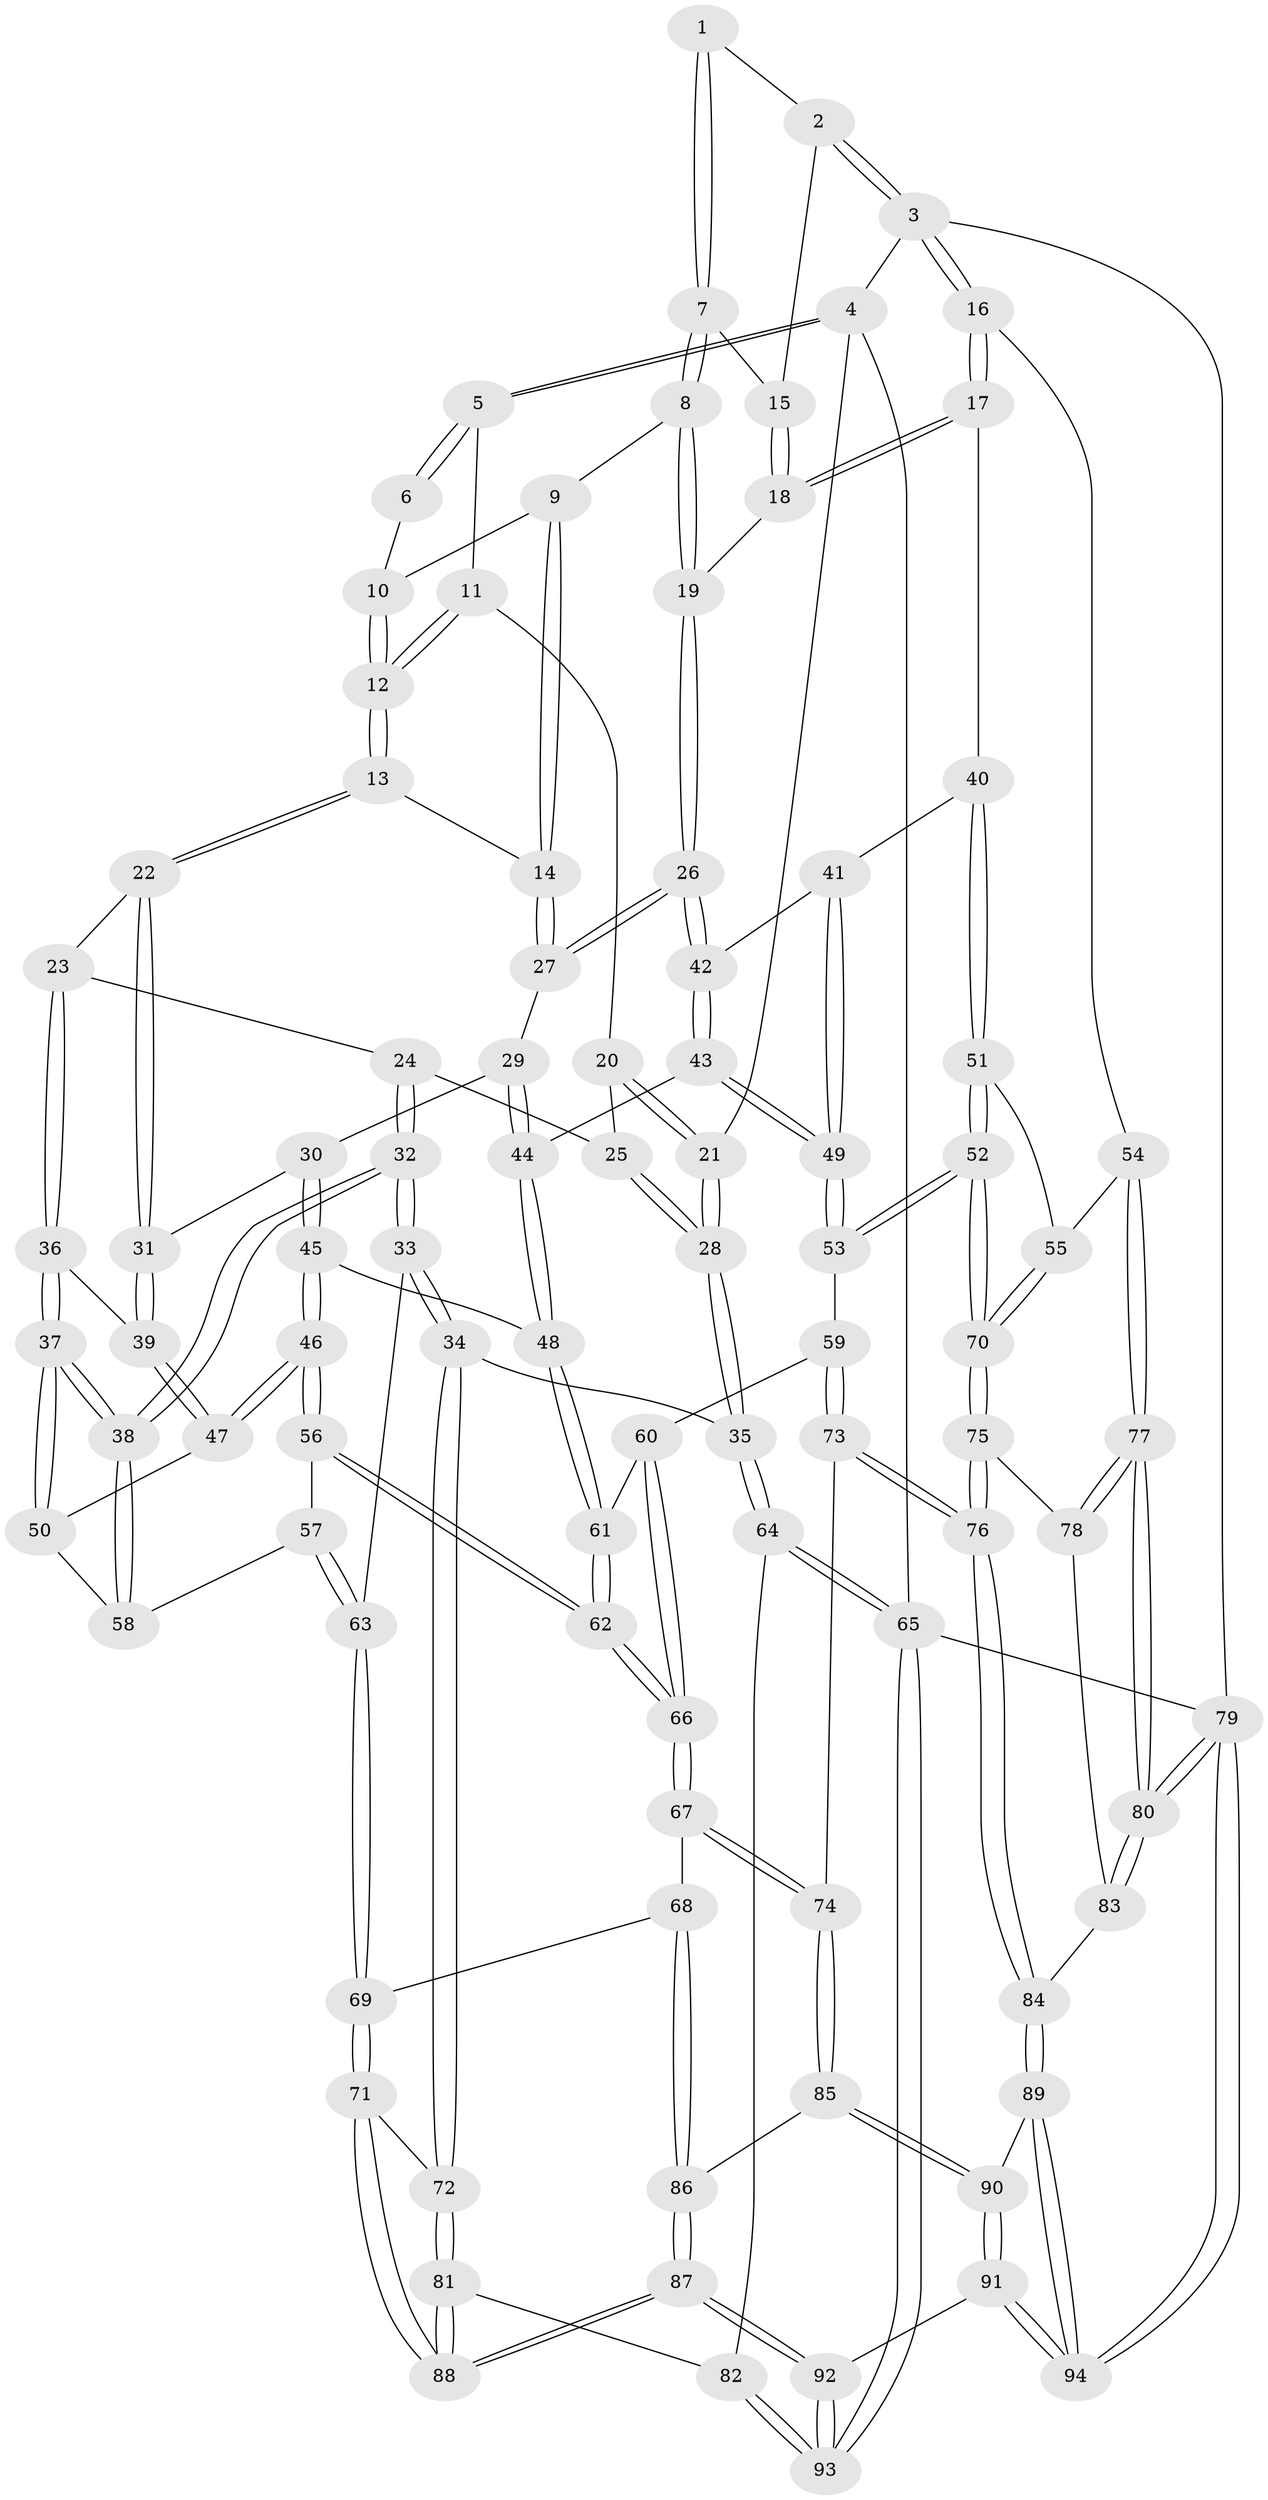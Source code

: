 // coarse degree distribution, {4: 0.3783783783783784, 11: 0.02702702702702703, 5: 0.21621621621621623, 3: 0.21621621621621623, 6: 0.08108108108108109, 7: 0.02702702702702703, 9: 0.05405405405405406}
// Generated by graph-tools (version 1.1) at 2025/21/03/04/25 18:21:16]
// undirected, 94 vertices, 232 edges
graph export_dot {
graph [start="1"]
  node [color=gray90,style=filled];
  1 [pos="+0.7981411777747194+0"];
  2 [pos="+1+0"];
  3 [pos="+1+0"];
  4 [pos="+0+0"];
  5 [pos="+0.05299387380152397+0"];
  6 [pos="+0.544401399588767+0"];
  7 [pos="+0.7444172484979458+0.10045270414110914"];
  8 [pos="+0.720138586809147+0.13950094906025692"];
  9 [pos="+0.5322081006341639+0"];
  10 [pos="+0.532287967699212+0"];
  11 [pos="+0.22170455547063692+0.047892583733537795"];
  12 [pos="+0.27002744155534+0.10776990190982355"];
  13 [pos="+0.28156700003691637+0.12538700605632086"];
  14 [pos="+0.48857061540821817+0.13147132776962295"];
  15 [pos="+0.8790852913667353+0.09380518471740762"];
  16 [pos="+1+0.2105377233977104"];
  17 [pos="+1+0.22555809696128204"];
  18 [pos="+0.9289094785282372+0.179744228968695"];
  19 [pos="+0.7004225009510747+0.20684913653538398"];
  20 [pos="+0.09226907786614483+0.18824598145812815"];
  21 [pos="+0+0"];
  22 [pos="+0.26960026817951505+0.20902325203736927"];
  23 [pos="+0.22480679868038594+0.24028261015468155"];
  24 [pos="+0.14157702640508074+0.26456212957037606"];
  25 [pos="+0.09758026587046616+0.2223162284557712"];
  26 [pos="+0.672795329284916+0.248452347687439"];
  27 [pos="+0.5318081059105481+0.19020363832622592"];
  28 [pos="+0+0.35600446375781436"];
  29 [pos="+0.4287764248446537+0.30559431094309636"];
  30 [pos="+0.40734715434035584+0.31325670124721244"];
  31 [pos="+0.3247657106123984+0.2948182350277182"];
  32 [pos="+0.037211034482837815+0.46880862918356103"];
  33 [pos="+0.031636170831694975+0.47270154113484447"];
  34 [pos="+0.004841981909998515+0.48214791043198046"];
  35 [pos="+0+0.46251925811654176"];
  36 [pos="+0.19639718538124293+0.39400836934813993"];
  37 [pos="+0.10659786338453026+0.445158112608891"];
  38 [pos="+0.09508497535697771+0.45011007493934174"];
  39 [pos="+0.2894694693778665+0.3848000244421261"];
  40 [pos="+0.8266448246023933+0.361130759396517"];
  41 [pos="+0.7277268836926792+0.2952546809489381"];
  42 [pos="+0.6737605532965276+0.2520718467071371"];
  43 [pos="+0.6019814084717771+0.38337725926828703"];
  44 [pos="+0.539425320956843+0.4214351904894397"];
  45 [pos="+0.40521570289667574+0.4237309577515813"];
  46 [pos="+0.3639040426024672+0.4673710309417377"];
  47 [pos="+0.3136877862633268+0.42780536307427613"];
  48 [pos="+0.5372671784702389+0.42448370115974204"];
  49 [pos="+0.6989801722021364+0.5413272928268698"];
  50 [pos="+0.2674787113868671+0.4635050121632604"];
  51 [pos="+0.8512057377414655+0.44492215987676836"];
  52 [pos="+0.7509673488777091+0.574427327684751"];
  53 [pos="+0.713997586153295+0.5739033936410877"];
  54 [pos="+1+0.5085791178227608"];
  55 [pos="+1+0.5031820814488285"];
  56 [pos="+0.3694908124114415+0.5117608925275341"];
  57 [pos="+0.27215609319545614+0.524202055195427"];
  58 [pos="+0.25942431320921006+0.49566934869339874"];
  59 [pos="+0.6930592514755296+0.5850303186519097"];
  60 [pos="+0.6324403119372508+0.569838016889343"];
  61 [pos="+0.527311195347068+0.47803510350240735"];
  62 [pos="+0.42246235202091925+0.6007615777016173"];
  63 [pos="+0.23128001316374883+0.5627958751650849"];
  64 [pos="+0+0.8997154415403537"];
  65 [pos="+0+1"];
  66 [pos="+0.4230889991600398+0.6260110074864891"];
  67 [pos="+0.41785774236712603+0.648763631277701"];
  68 [pos="+0.3155081950337273+0.6945421193260813"];
  69 [pos="+0.2966587897436656+0.6988387975920745"];
  70 [pos="+0.8335959624090965+0.6727544919067086"];
  71 [pos="+0.28877189377325035+0.7045029381884995"];
  72 [pos="+0.1525922802590734+0.736982078145694"];
  73 [pos="+0.5906089309475481+0.7628474560631624"];
  74 [pos="+0.538675290356464+0.7652282803217421"];
  75 [pos="+0.8420305128410231+0.6966925622024883"];
  76 [pos="+0.656209598649978+0.8086708224663888"];
  77 [pos="+1+0.7397251618123065"];
  78 [pos="+0.8426729573699719+0.6973449749281561"];
  79 [pos="+1+1"];
  80 [pos="+1+1"];
  81 [pos="+0.11905382937021383+0.7958836335666184"];
  82 [pos="+0.04442129835465976+0.8458125997728941"];
  83 [pos="+0.8578121768069921+0.8663657511013687"];
  84 [pos="+0.7113047508145359+0.9090924841808007"];
  85 [pos="+0.531920965857458+0.7779417579852704"];
  86 [pos="+0.40089154040024966+0.8683737692011534"];
  87 [pos="+0.32143070997231354+1"];
  88 [pos="+0.3105985022187667+0.98008479818366"];
  89 [pos="+0.6945320978681258+0.9696434372772257"];
  90 [pos="+0.5222364628257371+0.9042974767494989"];
  91 [pos="+0.38136894657970655+1"];
  92 [pos="+0.3392947513230018+1"];
  93 [pos="+0.2729520101391109+1"];
  94 [pos="+0.6725204761250484+1"];
  1 -- 2;
  1 -- 7;
  1 -- 7;
  2 -- 3;
  2 -- 3;
  2 -- 15;
  3 -- 4;
  3 -- 16;
  3 -- 16;
  3 -- 79;
  4 -- 5;
  4 -- 5;
  4 -- 21;
  4 -- 65;
  5 -- 6;
  5 -- 6;
  5 -- 11;
  6 -- 10;
  7 -- 8;
  7 -- 8;
  7 -- 15;
  8 -- 9;
  8 -- 19;
  8 -- 19;
  9 -- 10;
  9 -- 14;
  9 -- 14;
  10 -- 12;
  10 -- 12;
  11 -- 12;
  11 -- 12;
  11 -- 20;
  12 -- 13;
  12 -- 13;
  13 -- 14;
  13 -- 22;
  13 -- 22;
  14 -- 27;
  14 -- 27;
  15 -- 18;
  15 -- 18;
  16 -- 17;
  16 -- 17;
  16 -- 54;
  17 -- 18;
  17 -- 18;
  17 -- 40;
  18 -- 19;
  19 -- 26;
  19 -- 26;
  20 -- 21;
  20 -- 21;
  20 -- 25;
  21 -- 28;
  21 -- 28;
  22 -- 23;
  22 -- 31;
  22 -- 31;
  23 -- 24;
  23 -- 36;
  23 -- 36;
  24 -- 25;
  24 -- 32;
  24 -- 32;
  25 -- 28;
  25 -- 28;
  26 -- 27;
  26 -- 27;
  26 -- 42;
  26 -- 42;
  27 -- 29;
  28 -- 35;
  28 -- 35;
  29 -- 30;
  29 -- 44;
  29 -- 44;
  30 -- 31;
  30 -- 45;
  30 -- 45;
  31 -- 39;
  31 -- 39;
  32 -- 33;
  32 -- 33;
  32 -- 38;
  32 -- 38;
  33 -- 34;
  33 -- 34;
  33 -- 63;
  34 -- 35;
  34 -- 72;
  34 -- 72;
  35 -- 64;
  35 -- 64;
  36 -- 37;
  36 -- 37;
  36 -- 39;
  37 -- 38;
  37 -- 38;
  37 -- 50;
  37 -- 50;
  38 -- 58;
  38 -- 58;
  39 -- 47;
  39 -- 47;
  40 -- 41;
  40 -- 51;
  40 -- 51;
  41 -- 42;
  41 -- 49;
  41 -- 49;
  42 -- 43;
  42 -- 43;
  43 -- 44;
  43 -- 49;
  43 -- 49;
  44 -- 48;
  44 -- 48;
  45 -- 46;
  45 -- 46;
  45 -- 48;
  46 -- 47;
  46 -- 47;
  46 -- 56;
  46 -- 56;
  47 -- 50;
  48 -- 61;
  48 -- 61;
  49 -- 53;
  49 -- 53;
  50 -- 58;
  51 -- 52;
  51 -- 52;
  51 -- 55;
  52 -- 53;
  52 -- 53;
  52 -- 70;
  52 -- 70;
  53 -- 59;
  54 -- 55;
  54 -- 77;
  54 -- 77;
  55 -- 70;
  55 -- 70;
  56 -- 57;
  56 -- 62;
  56 -- 62;
  57 -- 58;
  57 -- 63;
  57 -- 63;
  59 -- 60;
  59 -- 73;
  59 -- 73;
  60 -- 61;
  60 -- 66;
  60 -- 66;
  61 -- 62;
  61 -- 62;
  62 -- 66;
  62 -- 66;
  63 -- 69;
  63 -- 69;
  64 -- 65;
  64 -- 65;
  64 -- 82;
  65 -- 93;
  65 -- 93;
  65 -- 79;
  66 -- 67;
  66 -- 67;
  67 -- 68;
  67 -- 74;
  67 -- 74;
  68 -- 69;
  68 -- 86;
  68 -- 86;
  69 -- 71;
  69 -- 71;
  70 -- 75;
  70 -- 75;
  71 -- 72;
  71 -- 88;
  71 -- 88;
  72 -- 81;
  72 -- 81;
  73 -- 74;
  73 -- 76;
  73 -- 76;
  74 -- 85;
  74 -- 85;
  75 -- 76;
  75 -- 76;
  75 -- 78;
  76 -- 84;
  76 -- 84;
  77 -- 78;
  77 -- 78;
  77 -- 80;
  77 -- 80;
  78 -- 83;
  79 -- 80;
  79 -- 80;
  79 -- 94;
  79 -- 94;
  80 -- 83;
  80 -- 83;
  81 -- 82;
  81 -- 88;
  81 -- 88;
  82 -- 93;
  82 -- 93;
  83 -- 84;
  84 -- 89;
  84 -- 89;
  85 -- 86;
  85 -- 90;
  85 -- 90;
  86 -- 87;
  86 -- 87;
  87 -- 88;
  87 -- 88;
  87 -- 92;
  87 -- 92;
  89 -- 90;
  89 -- 94;
  89 -- 94;
  90 -- 91;
  90 -- 91;
  91 -- 92;
  91 -- 94;
  91 -- 94;
  92 -- 93;
  92 -- 93;
}
